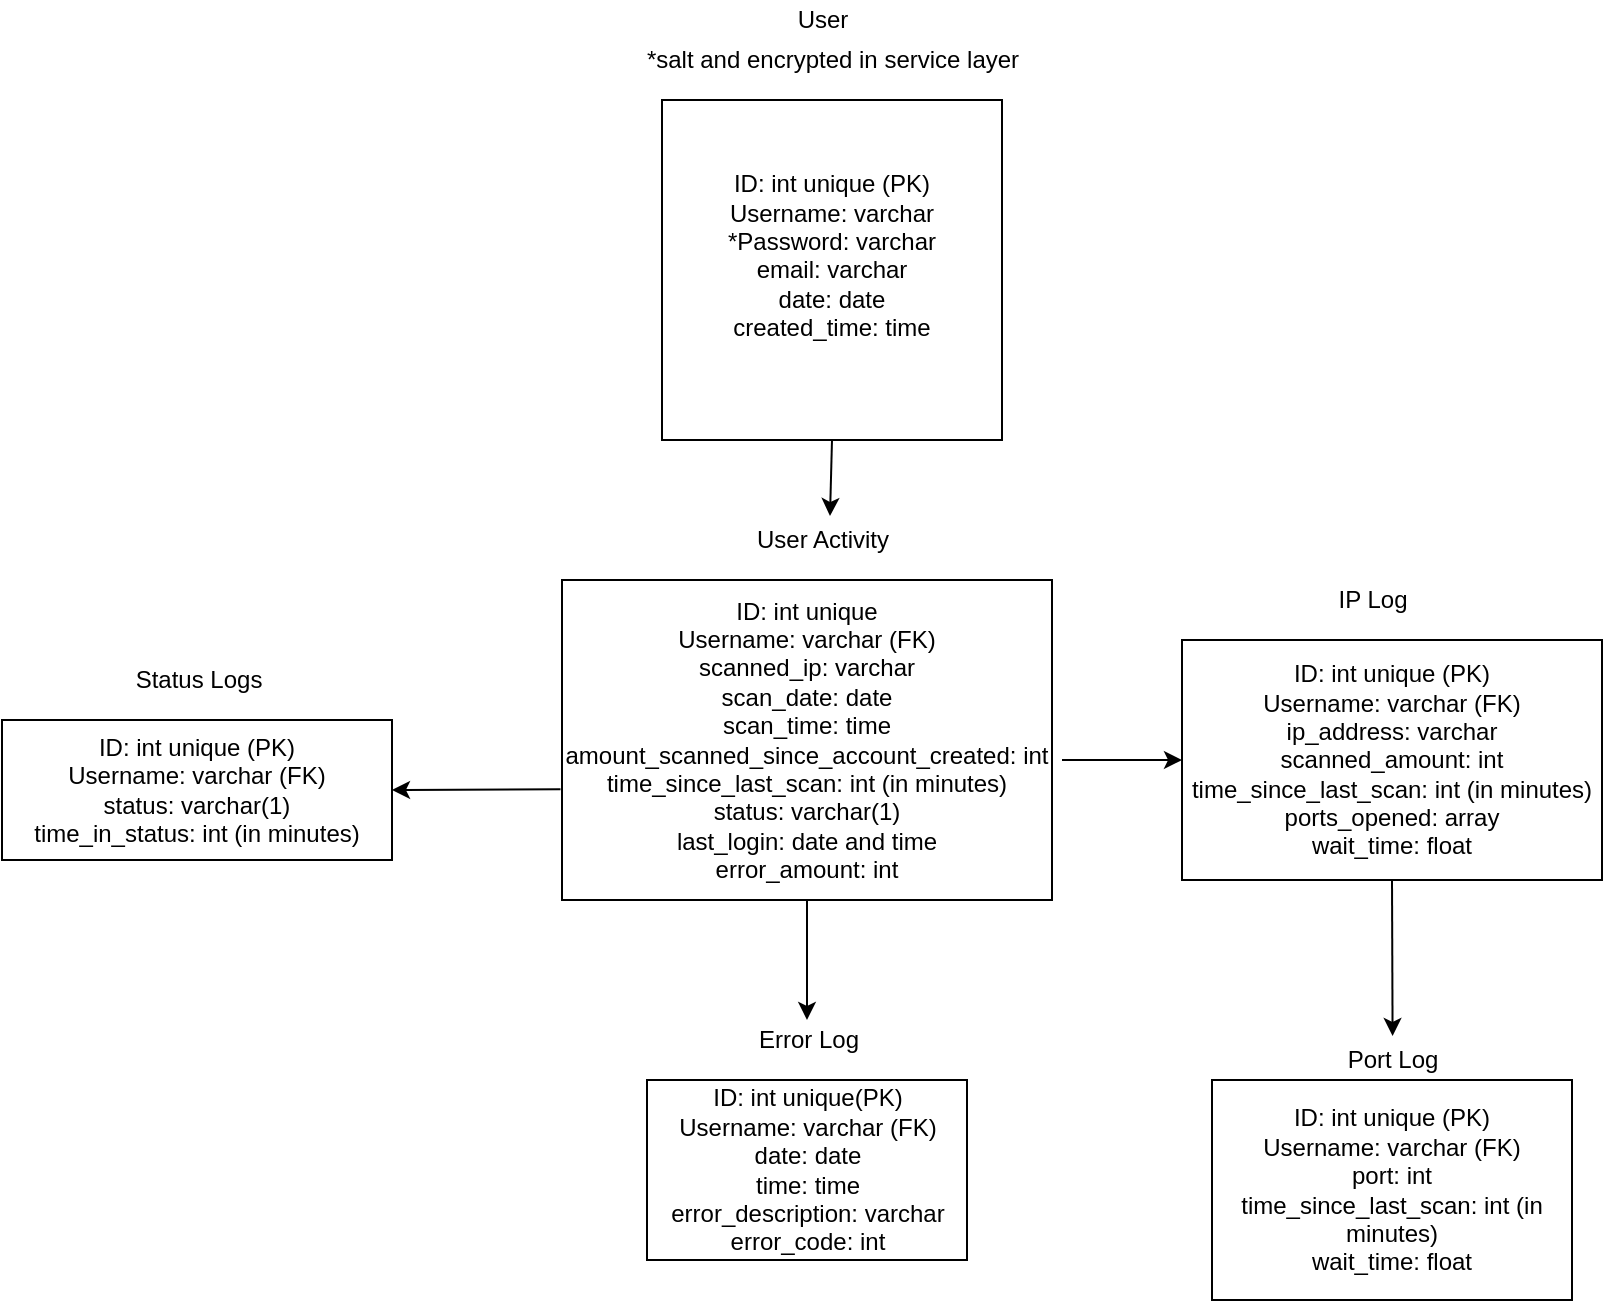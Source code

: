 <mxfile version="17.4.2" type="device"><diagram id="BwMPmxXniIWG72S62FnC" name="Page-1"><mxGraphModel dx="1117" dy="770" grid="1" gridSize="10" guides="1" tooltips="1" connect="1" arrows="1" fold="1" page="1" pageScale="1" pageWidth="850" pageHeight="1100" math="0" shadow="0"><root><mxCell id="0"/><mxCell id="1" parent="0"/><mxCell id="FBVRgUDgcd2niaNH4Psu-1" value="ID: int unique (PK)&lt;br&gt;Username: varchar&lt;br&gt;*Password: varchar&lt;br&gt;email: varchar&lt;br&gt;date: date&lt;br&gt;created_time: time&lt;br&gt;&amp;nbsp;" style="whiteSpace=wrap;html=1;aspect=fixed;" vertex="1" parent="1"><mxGeometry x="360" y="230" width="170" height="170" as="geometry"/></mxCell><mxCell id="FBVRgUDgcd2niaNH4Psu-2" value="User" style="text;html=1;align=center;verticalAlign=middle;resizable=0;points=[];autosize=1;strokeColor=none;fillColor=none;" vertex="1" parent="1"><mxGeometry x="420" y="180" width="40" height="20" as="geometry"/></mxCell><mxCell id="FBVRgUDgcd2niaNH4Psu-3" value="*salt and encrypted in service layer" style="text;html=1;align=center;verticalAlign=middle;resizable=0;points=[];autosize=1;strokeColor=none;fillColor=none;" vertex="1" parent="1"><mxGeometry x="345" y="200" width="200" height="20" as="geometry"/></mxCell><mxCell id="FBVRgUDgcd2niaNH4Psu-4" value="" style="endArrow=classic;html=1;rounded=0;exitX=0.5;exitY=1;exitDx=0;exitDy=0;entryX=0.55;entryY=-0.1;entryDx=0;entryDy=0;entryPerimeter=0;" edge="1" parent="1" source="FBVRgUDgcd2niaNH4Psu-1" target="FBVRgUDgcd2niaNH4Psu-6"><mxGeometry width="50" height="50" relative="1" as="geometry"><mxPoint x="270" y="320" as="sourcePoint"/><mxPoint x="410" y="320" as="targetPoint"/><Array as="points"/></mxGeometry></mxCell><mxCell id="FBVRgUDgcd2niaNH4Psu-5" value="ID: int unique&lt;br&gt;Username: varchar (FK)&lt;br&gt;scanned_ip: varchar&lt;br&gt;scan_date: date&lt;br&gt;scan_time: time&lt;br&gt;amount_scanned_since_account_created: int&lt;br&gt;time_since_last_scan: int (in minutes)&lt;br&gt;status: varchar(1)&lt;br&gt;last_login: date and time&lt;br&gt;error_amount: int" style="rounded=0;whiteSpace=wrap;html=1;" vertex="1" parent="1"><mxGeometry x="310" y="470" width="245" height="160" as="geometry"/></mxCell><mxCell id="FBVRgUDgcd2niaNH4Psu-6" value="User Activity" style="text;html=1;align=center;verticalAlign=middle;resizable=0;points=[];autosize=1;strokeColor=none;fillColor=none;" vertex="1" parent="1"><mxGeometry x="400" y="440" width="80" height="20" as="geometry"/></mxCell><mxCell id="FBVRgUDgcd2niaNH4Psu-8" value="ID: int unique(PK)&lt;br&gt;Username: varchar (FK)&lt;br&gt;date: date&lt;br&gt;time: time&lt;br&gt;error_description: varchar&lt;br&gt;error_code: int" style="rounded=0;whiteSpace=wrap;html=1;" vertex="1" parent="1"><mxGeometry x="352.5" y="720" width="160" height="90" as="geometry"/></mxCell><mxCell id="FBVRgUDgcd2niaNH4Psu-11" value="ID: int unique (PK)&lt;br&gt;Username: varchar (FK)&lt;br&gt;ip_address: varchar&lt;br&gt;scanned_amount: int&lt;br&gt;time_since_last_scan: int (in minutes)&lt;br&gt;ports_opened: array&lt;br&gt;wait_time: float" style="rounded=0;whiteSpace=wrap;html=1;" vertex="1" parent="1"><mxGeometry x="620" y="500" width="210" height="120" as="geometry"/></mxCell><mxCell id="FBVRgUDgcd2niaNH4Psu-12" value="IP Log" style="text;html=1;align=center;verticalAlign=middle;resizable=0;points=[];autosize=1;strokeColor=none;fillColor=none;" vertex="1" parent="1"><mxGeometry x="690" y="470" width="50" height="20" as="geometry"/></mxCell><mxCell id="FBVRgUDgcd2niaNH4Psu-13" value="ID: int unique (PK)&lt;br&gt;Username: varchar (FK)&lt;br&gt;port: int&lt;br&gt;time_since_last_scan: int (in minutes)&lt;br&gt;wait_time: float" style="rounded=0;whiteSpace=wrap;html=1;" vertex="1" parent="1"><mxGeometry x="635" y="720" width="180" height="110" as="geometry"/></mxCell><mxCell id="FBVRgUDgcd2niaNH4Psu-14" value="Port Log" style="text;html=1;align=center;verticalAlign=middle;resizable=0;points=[];autosize=1;strokeColor=none;fillColor=none;" vertex="1" parent="1"><mxGeometry x="695" y="700" width="60" height="20" as="geometry"/></mxCell><mxCell id="FBVRgUDgcd2niaNH4Psu-15" value="&lt;span&gt;Error Log&lt;/span&gt;" style="text;html=1;align=center;verticalAlign=middle;resizable=0;points=[];autosize=1;strokeColor=none;fillColor=none;" vertex="1" parent="1"><mxGeometry x="397.5" y="690" width="70" height="20" as="geometry"/></mxCell><mxCell id="FBVRgUDgcd2niaNH4Psu-16" value="ID: int unique (PK)&lt;br&gt;Username: varchar (FK)&lt;br&gt;status: varchar(1)&lt;br&gt;time_in_status: int (in minutes)" style="rounded=0;whiteSpace=wrap;html=1;" vertex="1" parent="1"><mxGeometry x="30" y="540" width="195" height="70" as="geometry"/></mxCell><mxCell id="FBVRgUDgcd2niaNH4Psu-17" value="Status Logs" style="text;html=1;align=center;verticalAlign=middle;resizable=0;points=[];autosize=1;strokeColor=none;fillColor=none;" vertex="1" parent="1"><mxGeometry x="87.5" y="510" width="80" height="20" as="geometry"/></mxCell><mxCell id="FBVRgUDgcd2niaNH4Psu-18" value="" style="endArrow=classic;html=1;rounded=0;entryX=0;entryY=0.5;entryDx=0;entryDy=0;" edge="1" parent="1" target="FBVRgUDgcd2niaNH4Psu-11"><mxGeometry width="50" height="50" relative="1" as="geometry"><mxPoint x="560" y="560" as="sourcePoint"/><mxPoint x="580" y="510" as="targetPoint"/></mxGeometry></mxCell><mxCell id="FBVRgUDgcd2niaNH4Psu-19" value="" style="endArrow=classic;html=1;rounded=0;entryX=1;entryY=0.5;entryDx=0;entryDy=0;exitX=-0.003;exitY=0.654;exitDx=0;exitDy=0;exitPerimeter=0;" edge="1" parent="1" source="FBVRgUDgcd2niaNH4Psu-5" target="FBVRgUDgcd2niaNH4Psu-16"><mxGeometry width="50" height="50" relative="1" as="geometry"><mxPoint x="340" y="560" as="sourcePoint"/><mxPoint x="430" y="320" as="targetPoint"/><Array as="points"/></mxGeometry></mxCell><mxCell id="FBVRgUDgcd2niaNH4Psu-20" value="" style="endArrow=classic;html=1;rounded=0;entryX=0.505;entryY=-0.1;entryDx=0;entryDy=0;entryPerimeter=0;exitX=0.5;exitY=1;exitDx=0;exitDy=0;" edge="1" parent="1" source="FBVRgUDgcd2niaNH4Psu-11" target="FBVRgUDgcd2niaNH4Psu-14"><mxGeometry width="50" height="50" relative="1" as="geometry"><mxPoint x="380" y="770" as="sourcePoint"/><mxPoint x="430" y="720" as="targetPoint"/></mxGeometry></mxCell><mxCell id="FBVRgUDgcd2niaNH4Psu-21" value="" style="endArrow=classic;html=1;rounded=0;exitX=0.5;exitY=1;exitDx=0;exitDy=0;" edge="1" parent="1" source="FBVRgUDgcd2niaNH4Psu-5" target="FBVRgUDgcd2niaNH4Psu-15"><mxGeometry width="50" height="50" relative="1" as="geometry"><mxPoint x="420" y="640" as="sourcePoint"/><mxPoint x="470" y="590" as="targetPoint"/></mxGeometry></mxCell></root></mxGraphModel></diagram></mxfile>